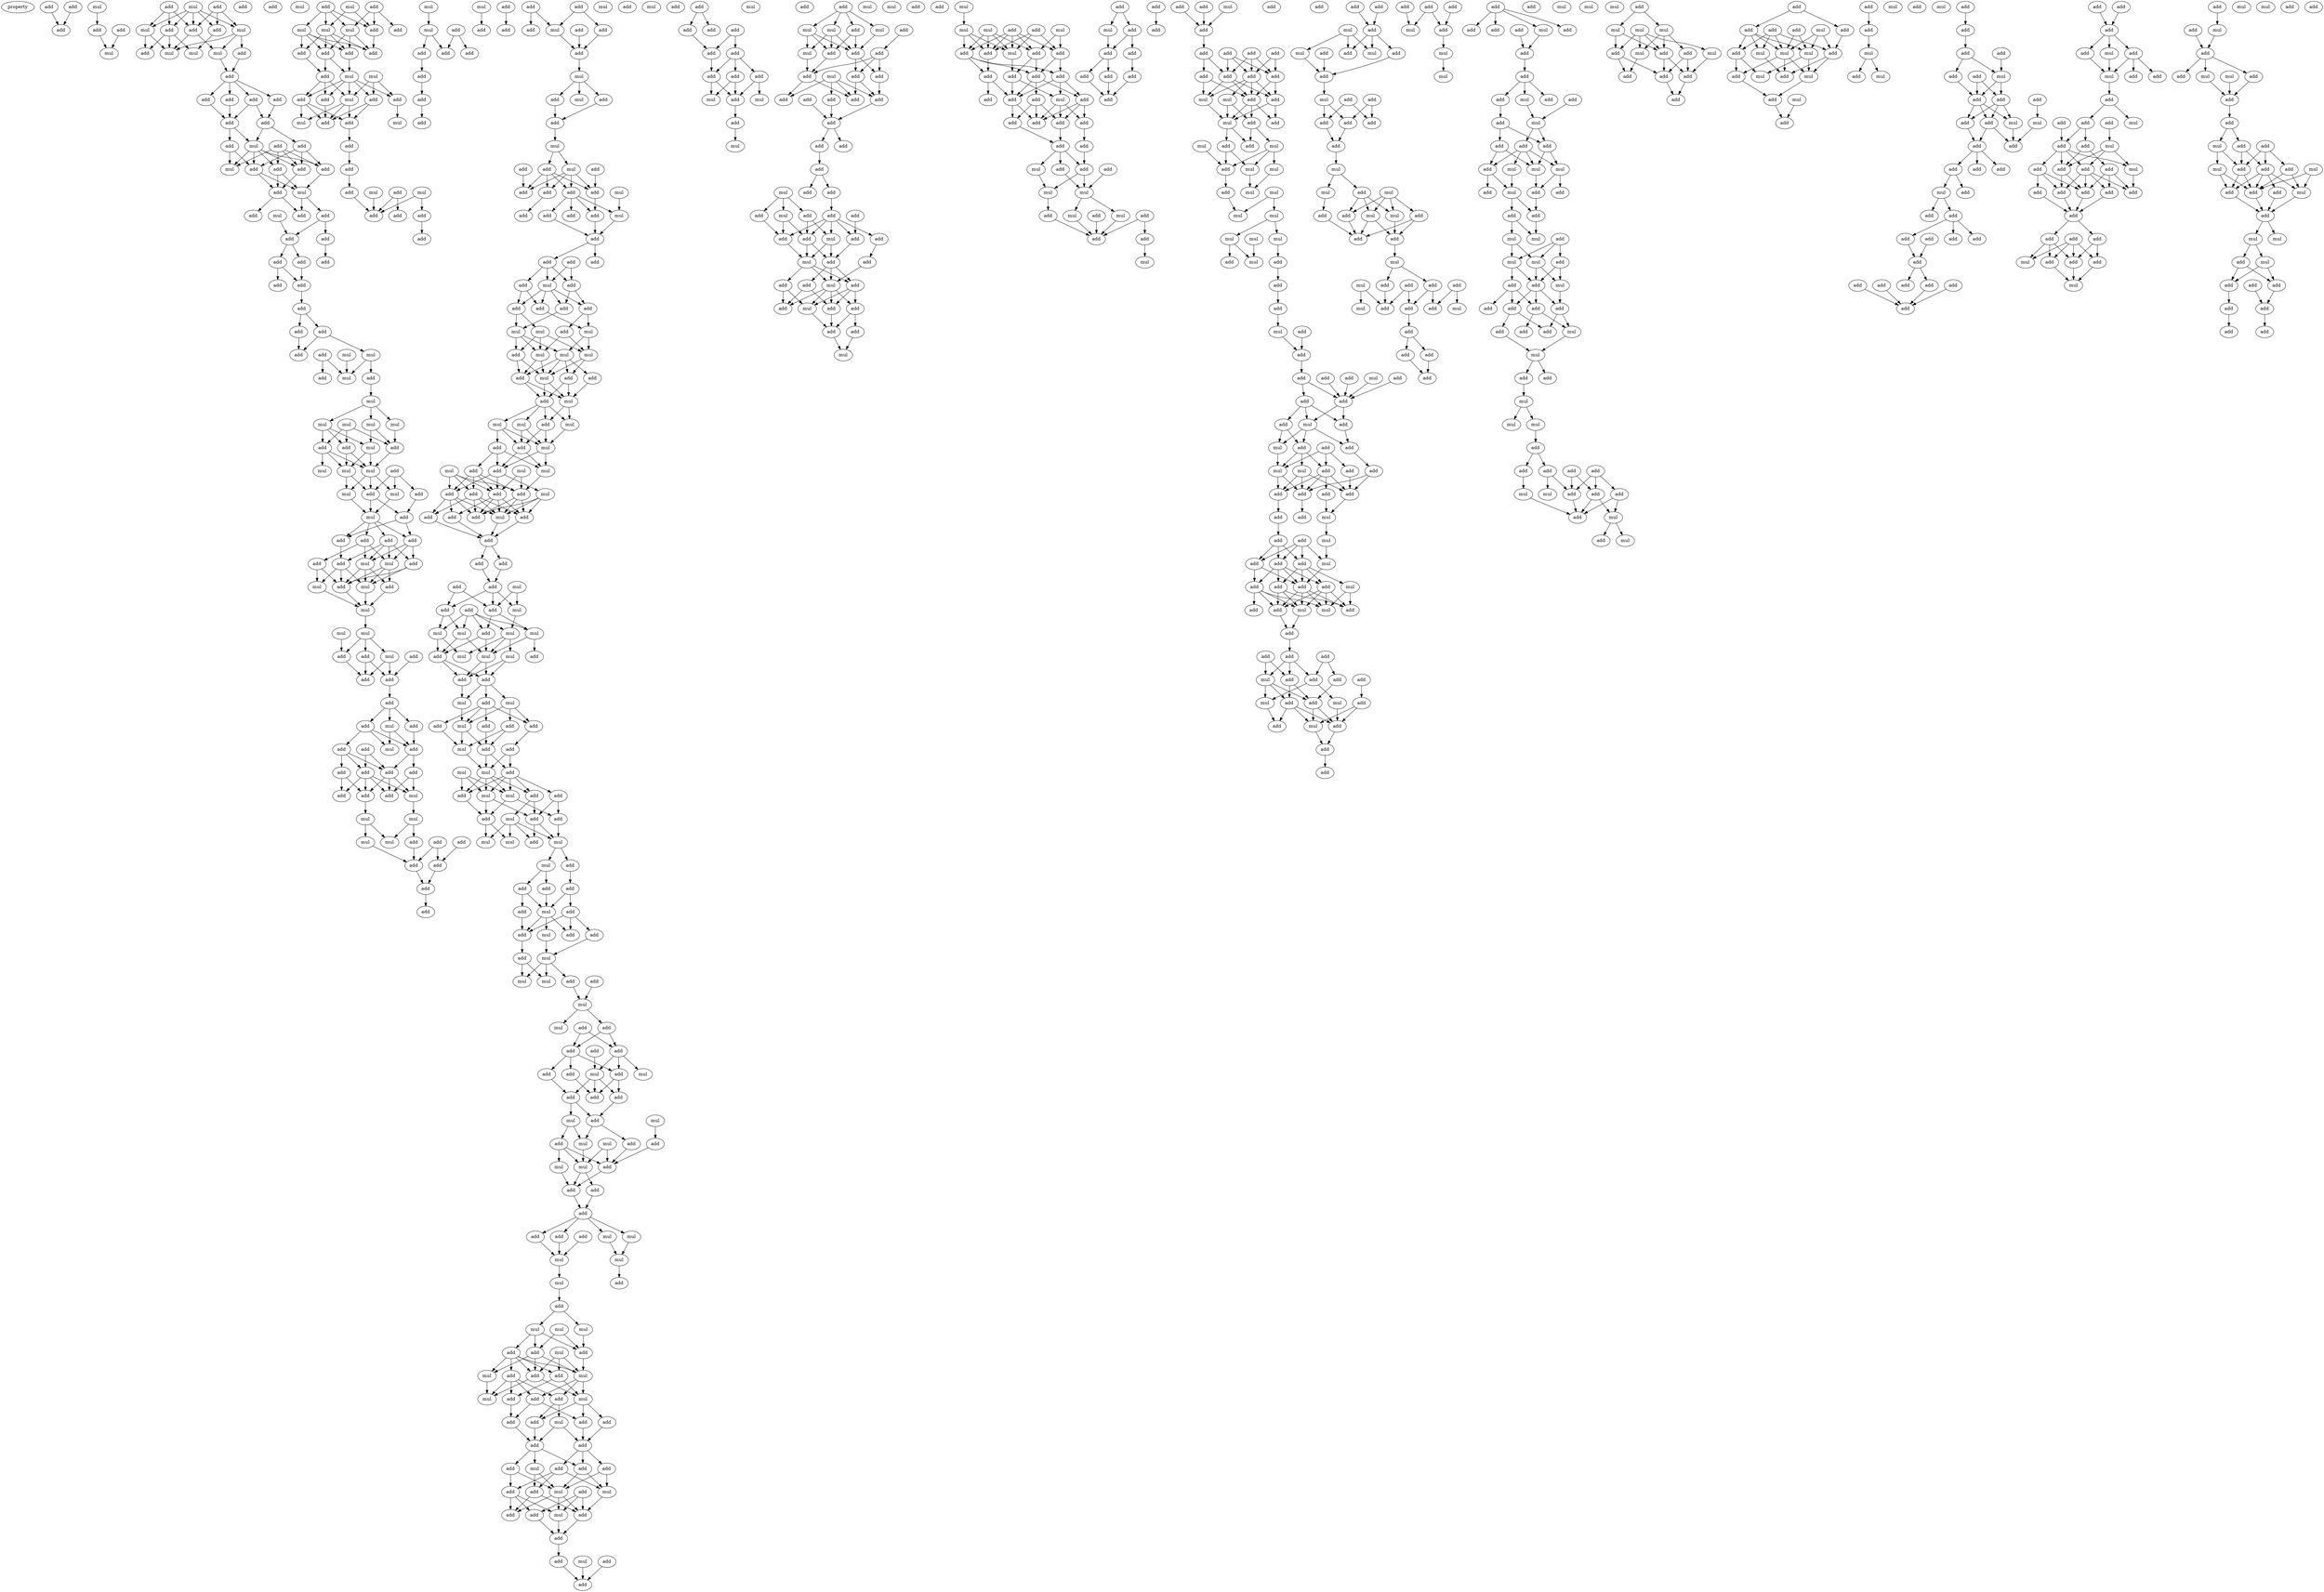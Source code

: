 digraph {
    node [fontcolor=black]
    property [mul=2,lf=1.7]
    0 [ label = add ];
    1 [ label = mul ];
    2 [ label = add ];
    3 [ label = add ];
    4 [ label = add ];
    5 [ label = add ];
    6 [ label = mul ];
    7 [ label = mul ];
    8 [ label = add ];
    9 [ label = add ];
    10 [ label = add ];
    11 [ label = add ];
    12 [ label = mul ];
    13 [ label = mul ];
    14 [ label = add ];
    15 [ label = add ];
    16 [ label = mul ];
    17 [ label = add ];
    18 [ label = mul ];
    19 [ label = mul ];
    20 [ label = add ];
    21 [ label = add ];
    22 [ label = add ];
    23 [ label = add ];
    24 [ label = add ];
    25 [ label = add ];
    26 [ label = add ];
    27 [ label = add ];
    28 [ label = add ];
    29 [ label = add ];
    30 [ label = add ];
    31 [ label = mul ];
    32 [ label = add ];
    33 [ label = add ];
    34 [ label = add ];
    35 [ label = mul ];
    36 [ label = add ];
    37 [ label = add ];
    38 [ label = mul ];
    39 [ label = mul ];
    40 [ label = add ];
    41 [ label = add ];
    42 [ label = add ];
    43 [ label = add ];
    44 [ label = add ];
    45 [ label = add ];
    46 [ label = add ];
    47 [ label = add ];
    48 [ label = add ];
    49 [ label = add ];
    50 [ label = add ];
    51 [ label = add ];
    52 [ label = add ];
    53 [ label = add ];
    54 [ label = mul ];
    55 [ label = add ];
    56 [ label = mul ];
    57 [ label = add ];
    58 [ label = mul ];
    59 [ label = add ];
    60 [ label = mul ];
    61 [ label = mul ];
    62 [ label = mul ];
    63 [ label = mul ];
    64 [ label = mul ];
    65 [ label = mul ];
    66 [ label = add ];
    67 [ label = add ];
    68 [ label = add ];
    69 [ label = mul ];
    70 [ label = add ];
    71 [ label = mul ];
    72 [ label = mul ];
    73 [ label = add ];
    74 [ label = mul ];
    75 [ label = mul ];
    76 [ label = add ];
    77 [ label = add ];
    78 [ label = mul ];
    79 [ label = add ];
    80 [ label = add ];
    81 [ label = add ];
    82 [ label = add ];
    83 [ label = mul ];
    84 [ label = add ];
    85 [ label = add ];
    86 [ label = add ];
    87 [ label = mul ];
    88 [ label = mul ];
    89 [ label = add ];
    90 [ label = mul ];
    91 [ label = add ];
    92 [ label = mul ];
    93 [ label = mul ];
    94 [ label = mul ];
    95 [ label = add ];
    96 [ label = add ];
    97 [ label = add ];
    98 [ label = mul ];
    99 [ label = add ];
    100 [ label = add ];
    101 [ label = add ];
    102 [ label = add ];
    103 [ label = add ];
    104 [ label = mul ];
    105 [ label = add ];
    106 [ label = mul ];
    107 [ label = add ];
    108 [ label = add ];
    109 [ label = add ];
    110 [ label = add ];
    111 [ label = add ];
    112 [ label = add ];
    113 [ label = add ];
    114 [ label = mul ];
    115 [ label = add ];
    116 [ label = add ];
    117 [ label = add ];
    118 [ label = mul ];
    119 [ label = mul ];
    120 [ label = mul ];
    121 [ label = add ];
    122 [ label = add ];
    123 [ label = add ];
    124 [ label = mul ];
    125 [ label = mul ];
    126 [ label = add ];
    127 [ label = add ];
    128 [ label = add ];
    129 [ label = add ];
    130 [ label = add ];
    131 [ label = add ];
    132 [ label = mul ];
    133 [ label = add ];
    134 [ label = mul ];
    135 [ label = mul ];
    136 [ label = add ];
    137 [ label = mul ];
    138 [ label = add ];
    139 [ label = add ];
    140 [ label = add ];
    141 [ label = add ];
    142 [ label = mul ];
    143 [ label = mul ];
    144 [ label = add ];
    145 [ label = add ];
    146 [ label = add ];
    147 [ label = add ];
    148 [ label = add ];
    149 [ label = mul ];
    150 [ label = mul ];
    151 [ label = add ];
    152 [ label = add ];
    153 [ label = mul ];
    154 [ label = add ];
    155 [ label = add ];
    156 [ label = add ];
    157 [ label = add ];
    158 [ label = mul ];
    159 [ label = mul ];
    160 [ label = add ];
    161 [ label = add ];
    162 [ label = add ];
    163 [ label = add ];
    164 [ label = mul ];
    165 [ label = mul ];
    166 [ label = add ];
    167 [ label = add ];
    168 [ label = add ];
    169 [ label = mul ];
    170 [ label = add ];
    171 [ label = add ];
    172 [ label = add ];
    173 [ label = add ];
    174 [ label = add ];
    175 [ label = add ];
    176 [ label = add ];
    177 [ label = add ];
    178 [ label = add ];
    179 [ label = mul ];
    180 [ label = mul ];
    181 [ label = add ];
    182 [ label = add ];
    183 [ label = add ];
    184 [ label = add ];
    185 [ label = mul ];
    186 [ label = add ];
    187 [ label = add ];
    188 [ label = mul ];
    189 [ label = add ];
    190 [ label = add ];
    191 [ label = mul ];
    192 [ label = add ];
    193 [ label = add ];
    194 [ label = mul ];
    195 [ label = add ];
    196 [ label = add ];
    197 [ label = add ];
    198 [ label = mul ];
    199 [ label = add ];
    200 [ label = add ];
    201 [ label = mul ];
    202 [ label = add ];
    203 [ label = add ];
    204 [ label = add ];
    205 [ label = add ];
    206 [ label = add ];
    207 [ label = add ];
    208 [ label = add ];
    209 [ label = add ];
    210 [ label = add ];
    211 [ label = add ];
    212 [ label = mul ];
    213 [ label = add ];
    214 [ label = add ];
    215 [ label = add ];
    216 [ label = add ];
    217 [ label = mul ];
    218 [ label = add ];
    219 [ label = mul ];
    220 [ label = mul ];
    221 [ label = mul ];
    222 [ label = mul ];
    223 [ label = mul ];
    224 [ label = add ];
    225 [ label = add ];
    226 [ label = mul ];
    227 [ label = add ];
    228 [ label = add ];
    229 [ label = add ];
    230 [ label = mul ];
    231 [ label = mul ];
    232 [ label = mul ];
    233 [ label = add ];
    234 [ label = mul ];
    235 [ label = add ];
    236 [ label = mul ];
    237 [ label = add ];
    238 [ label = mul ];
    239 [ label = mul ];
    240 [ label = add ];
    241 [ label = add ];
    242 [ label = mul ];
    243 [ label = add ];
    244 [ label = add ];
    245 [ label = add ];
    246 [ label = add ];
    247 [ label = mul ];
    248 [ label = mul ];
    249 [ label = add ];
    250 [ label = add ];
    251 [ label = add ];
    252 [ label = add ];
    253 [ label = add ];
    254 [ label = add ];
    255 [ label = add ];
    256 [ label = mul ];
    257 [ label = add ];
    258 [ label = add ];
    259 [ label = add ];
    260 [ label = mul ];
    261 [ label = add ];
    262 [ label = add ];
    263 [ label = add ];
    264 [ label = mul ];
    265 [ label = mul ];
    266 [ label = mul ];
    267 [ label = mul ];
    268 [ label = add ];
    269 [ label = mul ];
    270 [ label = add ];
    271 [ label = mul ];
    272 [ label = mul ];
    273 [ label = add ];
    274 [ label = add ];
    275 [ label = mul ];
    276 [ label = add ];
    277 [ label = mul ];
    278 [ label = add ];
    279 [ label = add ];
    280 [ label = add ];
    281 [ label = mul ];
    282 [ label = add ];
    283 [ label = add ];
    284 [ label = add ];
    285 [ label = mul ];
    286 [ label = mul ];
    287 [ label = add ];
    288 [ label = mul ];
    289 [ label = mul ];
    290 [ label = add ];
    291 [ label = add ];
    292 [ label = mul ];
    293 [ label = add ];
    294 [ label = add ];
    295 [ label = add ];
    296 [ label = add ];
    297 [ label = mul ];
    298 [ label = mul ];
    299 [ label = mul ];
    300 [ label = mul ];
    301 [ label = add ];
    302 [ label = mul ];
    303 [ label = add ];
    304 [ label = add ];
    305 [ label = add ];
    306 [ label = add ];
    307 [ label = add ];
    308 [ label = add ];
    309 [ label = mul ];
    310 [ label = add ];
    311 [ label = add ];
    312 [ label = mul ];
    313 [ label = add ];
    314 [ label = mul ];
    315 [ label = add ];
    316 [ label = mul ];
    317 [ label = add ];
    318 [ label = mul ];
    319 [ label = add ];
    320 [ label = mul ];
    321 [ label = mul ];
    322 [ label = add ];
    323 [ label = add ];
    324 [ label = add ];
    325 [ label = add ];
    326 [ label = add ];
    327 [ label = add ];
    328 [ label = add ];
    329 [ label = add ];
    330 [ label = mul ];
    331 [ label = mul ];
    332 [ label = add ];
    333 [ label = add ];
    334 [ label = add ];
    335 [ label = add ];
    336 [ label = mul ];
    337 [ label = mul ];
    338 [ label = add ];
    339 [ label = mul ];
    340 [ label = mul ];
    341 [ label = add ];
    342 [ label = add ];
    343 [ label = mul ];
    344 [ label = add ];
    345 [ label = mul ];
    346 [ label = add ];
    347 [ label = add ];
    348 [ label = add ];
    349 [ label = add ];
    350 [ label = mul ];
    351 [ label = mul ];
    352 [ label = add ];
    353 [ label = add ];
    354 [ label = mul ];
    355 [ label = mul ];
    356 [ label = add ];
    357 [ label = mul ];
    358 [ label = add ];
    359 [ label = mul ];
    360 [ label = mul ];
    361 [ label = mul ];
    362 [ label = add ];
    363 [ label = mul ];
    364 [ label = add ];
    365 [ label = add ];
    366 [ label = mul ];
    367 [ label = add ];
    368 [ label = add ];
    369 [ label = mul ];
    370 [ label = add ];
    371 [ label = add ];
    372 [ label = mul ];
    373 [ label = add ];
    374 [ label = add ];
    375 [ label = mul ];
    376 [ label = add ];
    377 [ label = add ];
    378 [ label = add ];
    379 [ label = add ];
    380 [ label = mul ];
    381 [ label = add ];
    382 [ label = add ];
    383 [ label = add ];
    384 [ label = mul ];
    385 [ label = add ];
    386 [ label = add ];
    387 [ label = add ];
    388 [ label = add ];
    389 [ label = add ];
    390 [ label = add ];
    391 [ label = mul ];
    392 [ label = mul ];
    393 [ label = add ];
    394 [ label = mul ];
    395 [ label = add ];
    396 [ label = add ];
    397 [ label = add ];
    398 [ label = add ];
    399 [ label = mul ];
    400 [ label = mul ];
    401 [ label = add ];
    402 [ label = add ];
    403 [ label = add ];
    404 [ label = add ];
    405 [ label = mul ];
    406 [ label = add ];
    407 [ label = add ];
    408 [ label = add ];
    409 [ label = add ];
    410 [ label = add ];
    411 [ label = add ];
    412 [ label = add ];
    413 [ label = add ];
    414 [ label = add ];
    415 [ label = mul ];
    416 [ label = mul ];
    417 [ label = add ];
    418 [ label = add ];
    419 [ label = mul ];
    420 [ label = add ];
    421 [ label = mul ];
    422 [ label = add ];
    423 [ label = add ];
    424 [ label = mul ];
    425 [ label = mul ];
    426 [ label = add ];
    427 [ label = add ];
    428 [ label = add ];
    429 [ label = mul ];
    430 [ label = add ];
    431 [ label = mul ];
    432 [ label = add ];
    433 [ label = add ];
    434 [ label = add ];
    435 [ label = add ];
    436 [ label = add ];
    437 [ label = add ];
    438 [ label = add ];
    439 [ label = add ];
    440 [ label = add ];
    441 [ label = mul ];
    442 [ label = add ];
    443 [ label = mul ];
    444 [ label = add ];
    445 [ label = add ];
    446 [ label = add ];
    447 [ label = mul ];
    448 [ label = add ];
    449 [ label = add ];
    450 [ label = add ];
    451 [ label = add ];
    452 [ label = mul ];
    453 [ label = add ];
    454 [ label = add ];
    455 [ label = add ];
    456 [ label = add ];
    457 [ label = add ];
    458 [ label = mul ];
    459 [ label = add ];
    460 [ label = mul ];
    461 [ label = add ];
    462 [ label = mul ];
    463 [ label = add ];
    464 [ label = add ];
    465 [ label = add ];
    466 [ label = add ];
    467 [ label = add ];
    468 [ label = mul ];
    469 [ label = add ];
    470 [ label = add ];
    471 [ label = add ];
    472 [ label = mul ];
    473 [ label = add ];
    474 [ label = mul ];
    475 [ label = add ];
    476 [ label = mul ];
    477 [ label = add ];
    478 [ label = mul ];
    479 [ label = mul ];
    480 [ label = mul ];
    481 [ label = add ];
    482 [ label = add ];
    483 [ label = add ];
    484 [ label = add ];
    485 [ label = add ];
    486 [ label = add ];
    487 [ label = add ];
    488 [ label = add ];
    489 [ label = add ];
    490 [ label = add ];
    491 [ label = mul ];
    492 [ label = add ];
    493 [ label = add ];
    494 [ label = add ];
    495 [ label = add ];
    496 [ label = add ];
    497 [ label = add ];
    498 [ label = add ];
    499 [ label = add ];
    500 [ label = add ];
    501 [ label = mul ];
    502 [ label = add ];
    503 [ label = add ];
    504 [ label = mul ];
    505 [ label = mul ];
    506 [ label = mul ];
    507 [ label = mul ];
    508 [ label = add ];
    509 [ label = add ];
    510 [ label = add ];
    511 [ label = add ];
    512 [ label = add ];
    513 [ label = add ];
    514 [ label = mul ];
    515 [ label = mul ];
    516 [ label = add ];
    517 [ label = add ];
    518 [ label = add ];
    519 [ label = add ];
    520 [ label = add ];
    521 [ label = add ];
    522 [ label = add ];
    523 [ label = add ];
    524 [ label = add ];
    525 [ label = add ];
    526 [ label = add ];
    527 [ label = mul ];
    528 [ label = add ];
    529 [ label = add ];
    530 [ label = add ];
    531 [ label = add ];
    532 [ label = add ];
    533 [ label = add ];
    534 [ label = add ];
    535 [ label = add ];
    536 [ label = add ];
    537 [ label = mul ];
    538 [ label = mul ];
    539 [ label = add ];
    540 [ label = add ];
    541 [ label = add ];
    542 [ label = mul ];
    543 [ label = add ];
    544 [ label = mul ];
    545 [ label = add ];
    546 [ label = add ];
    547 [ label = mul ];
    548 [ label = mul ];
    549 [ label = mul ];
    550 [ label = add ];
    551 [ label = add ];
    552 [ label = mul ];
    553 [ label = mul ];
    554 [ label = mul ];
    555 [ label = mul ];
    556 [ label = mul ];
    557 [ label = add ];
    558 [ label = mul ];
    559 [ label = mul ];
    560 [ label = add ];
    561 [ label = mul ];
    562 [ label = add ];
    563 [ label = add ];
    564 [ label = add ];
    565 [ label = mul ];
    566 [ label = add ];
    567 [ label = add ];
    568 [ label = add ];
    569 [ label = add ];
    570 [ label = mul ];
    571 [ label = add ];
    572 [ label = add ];
    573 [ label = add ];
    574 [ label = add ];
    575 [ label = add ];
    576 [ label = add ];
    577 [ label = mul ];
    578 [ label = add ];
    579 [ label = mul ];
    580 [ label = add ];
    581 [ label = add ];
    582 [ label = mul ];
    583 [ label = add ];
    584 [ label = add ];
    585 [ label = add ];
    586 [ label = mul ];
    587 [ label = add ];
    588 [ label = add ];
    589 [ label = add ];
    590 [ label = add ];
    591 [ label = add ];
    592 [ label = mul ];
    593 [ label = add ];
    594 [ label = add ];
    595 [ label = mul ];
    596 [ label = add ];
    597 [ label = add ];
    598 [ label = mul ];
    599 [ label = add ];
    600 [ label = add ];
    601 [ label = add ];
    602 [ label = add ];
    603 [ label = mul ];
    604 [ label = add ];
    605 [ label = add ];
    606 [ label = add ];
    607 [ label = add ];
    608 [ label = add ];
    609 [ label = mul ];
    610 [ label = mul ];
    611 [ label = add ];
    612 [ label = add ];
    613 [ label = add ];
    614 [ label = add ];
    615 [ label = add ];
    616 [ label = add ];
    617 [ label = add ];
    618 [ label = mul ];
    619 [ label = add ];
    620 [ label = mul ];
    621 [ label = add ];
    622 [ label = add ];
    623 [ label = add ];
    624 [ label = mul ];
    625 [ label = add ];
    626 [ label = add ];
    627 [ label = mul ];
    628 [ label = add ];
    629 [ label = add ];
    630 [ label = add ];
    631 [ label = add ];
    632 [ label = add ];
    633 [ label = mul ];
    634 [ label = add ];
    635 [ label = add ];
    636 [ label = mul ];
    637 [ label = add ];
    638 [ label = mul ];
    639 [ label = add ];
    640 [ label = add ];
    641 [ label = add ];
    642 [ label = mul ];
    643 [ label = add ];
    644 [ label = add ];
    645 [ label = add ];
    646 [ label = add ];
    647 [ label = add ];
    648 [ label = mul ];
    649 [ label = mul ];
    650 [ label = mul ];
    651 [ label = add ];
    652 [ label = mul ];
    653 [ label = add ];
    654 [ label = mul ];
    655 [ label = add ];
    656 [ label = add ];
    657 [ label = add ];
    658 [ label = add ];
    659 [ label = mul ];
    660 [ label = mul ];
    661 [ label = add ];
    662 [ label = add ];
    663 [ label = add ];
    664 [ label = add ];
    665 [ label = mul ];
    666 [ label = mul ];
    667 [ label = add ];
    668 [ label = add ];
    669 [ label = add ];
    670 [ label = add ];
    671 [ label = add ];
    672 [ label = add ];
    673 [ label = add ];
    674 [ label = add ];
    675 [ label = add ];
    676 [ label = add ];
    677 [ label = add ];
    678 [ label = mul ];
    679 [ label = mul ];
    680 [ label = mul ];
    681 [ label = add ];
    682 [ label = add ];
    683 [ label = add ];
    684 [ label = add ];
    685 [ label = mul ];
    686 [ label = add ];
    687 [ label = add ];
    688 [ label = add ];
    689 [ label = add ];
    690 [ label = add ];
    691 [ label = add ];
    692 [ label = mul ];
    693 [ label = add ];
    694 [ label = add ];
    695 [ label = mul ];
    696 [ label = add ];
    697 [ label = add ];
    698 [ label = add ];
    699 [ label = add ];
    700 [ label = mul ];
    701 [ label = mul ];
    702 [ label = mul ];
    703 [ label = add ];
    704 [ label = mul ];
    705 [ label = add ];
    706 [ label = add ];
    707 [ label = add ];
    708 [ label = add ];
    709 [ label = mul ];
    710 [ label = add ];
    711 [ label = mul ];
    712 [ label = mul ];
    713 [ label = mul ];
    714 [ label = add ];
    715 [ label = mul ];
    716 [ label = add ];
    717 [ label = add ];
    718 [ label = add ];
    719 [ label = add ];
    720 [ label = add ];
    721 [ label = add ];
    722 [ label = add ];
    723 [ label = mul ];
    724 [ label = add ];
    725 [ label = add ];
    726 [ label = mul ];
    727 [ label = add ];
    728 [ label = add ];
    729 [ label = mul ];
    730 [ label = mul ];
    731 [ label = mul ];
    732 [ label = mul ];
    733 [ label = mul ];
    734 [ label = mul ];
    735 [ label = add ];
    736 [ label = add ];
    737 [ label = add ];
    738 [ label = add ];
    739 [ label = add ];
    740 [ label = mul ];
    741 [ label = add ];
    742 [ label = mul ];
    743 [ label = add ];
    744 [ label = add ];
    745 [ label = add ];
    746 [ label = mul ];
    747 [ label = add ];
    748 [ label = mul ];
    749 [ label = add ];
    750 [ label = mul ];
    751 [ label = mul ];
    752 [ label = mul ];
    753 [ label = add ];
    754 [ label = add ];
    755 [ label = mul ];
    756 [ label = mul ];
    757 [ label = add ];
    758 [ label = add ];
    759 [ label = add ];
    760 [ label = add ];
    761 [ label = add ];
    762 [ label = add ];
    763 [ label = add ];
    764 [ label = add ];
    765 [ label = mul ];
    766 [ label = add ];
    767 [ label = add ];
    768 [ label = mul ];
    769 [ label = mul ];
    770 [ label = add ];
    771 [ label = mul ];
    772 [ label = add ];
    773 [ label = add ];
    774 [ label = add ];
    775 [ label = mul ];
    776 [ label = mul ];
    777 [ label = add ];
    778 [ label = mul ];
    779 [ label = add ];
    780 [ label = add ];
    781 [ label = mul ];
    782 [ label = add ];
    783 [ label = add ];
    784 [ label = mul ];
    785 [ label = add ];
    786 [ label = mul ];
    787 [ label = mul ];
    788 [ label = add ];
    789 [ label = add ];
    790 [ label = add ];
    791 [ label = add ];
    792 [ label = add ];
    793 [ label = mul ];
    794 [ label = add ];
    795 [ label = add ];
    796 [ label = add ];
    797 [ label = add ];
    798 [ label = mul ];
    799 [ label = add ];
    800 [ label = add ];
    801 [ label = mul ];
    802 [ label = add ];
    803 [ label = add ];
    804 [ label = add ];
    805 [ label = add ];
    806 [ label = add ];
    807 [ label = mul ];
    808 [ label = add ];
    809 [ label = add ];
    810 [ label = add ];
    811 [ label = add ];
    812 [ label = add ];
    813 [ label = add ];
    814 [ label = add ];
    815 [ label = add ];
    816 [ label = add ];
    817 [ label = add ];
    818 [ label = add ];
    819 [ label = add ];
    820 [ label = add ];
    821 [ label = add ];
    822 [ label = add ];
    823 [ label = add ];
    824 [ label = add ];
    825 [ label = add ];
    826 [ label = add ];
    827 [ label = mul ];
    828 [ label = add ];
    829 [ label = mul ];
    830 [ label = add ];
    831 [ label = add ];
    832 [ label = add ];
    833 [ label = add ];
    834 [ label = add ];
    835 [ label = mul ];
    836 [ label = add ];
    837 [ label = mul ];
    838 [ label = add ];
    839 [ label = add ];
    840 [ label = mul ];
    841 [ label = add ];
    842 [ label = add ];
    843 [ label = add ];
    844 [ label = add ];
    845 [ label = add ];
    846 [ label = add ];
    847 [ label = add ];
    848 [ label = add ];
    849 [ label = add ];
    850 [ label = add ];
    851 [ label = add ];
    852 [ label = add ];
    853 [ label = mul ];
    854 [ label = add ];
    855 [ label = add ];
    856 [ label = add ];
    857 [ label = mul ];
    858 [ label = add ];
    859 [ label = mul ];
    860 [ label = add ];
    861 [ label = mul ];
    862 [ label = add ];
    863 [ label = add ];
    864 [ label = mul ];
    865 [ label = mul ];
    866 [ label = add ];
    867 [ label = mul ];
    868 [ label = add ];
    869 [ label = add ];
    870 [ label = add ];
    871 [ label = add ];
    872 [ label = mul ];
    873 [ label = add ];
    874 [ label = mul ];
    875 [ label = mul ];
    876 [ label = add ];
    877 [ label = add ];
    878 [ label = add ];
    879 [ label = add ];
    880 [ label = add ];
    881 [ label = mul ];
    882 [ label = add ];
    883 [ label = add ];
    884 [ label = mul ];
    885 [ label = mul ];
    886 [ label = add ];
    887 [ label = mul ];
    888 [ label = add ];
    889 [ label = add ];
    890 [ label = add ];
    891 [ label = add ];
    892 [ label = add ];
    893 [ label = add ];
    894 [ label = add ];
    895 [ label = add ];
    0 -> 5 [ name = 0 ];
    1 -> 3 [ name = 1 ];
    2 -> 5 [ name = 2 ];
    3 -> 6 [ name = 3 ];
    4 -> 6 [ name = 4 ];
    7 -> 10 [ name = 5 ];
    7 -> 11 [ name = 6 ];
    7 -> 12 [ name = 7 ];
    7 -> 13 [ name = 8 ];
    7 -> 14 [ name = 9 ];
    8 -> 10 [ name = 10 ];
    8 -> 11 [ name = 11 ];
    8 -> 13 [ name = 12 ];
    9 -> 11 [ name = 13 ];
    9 -> 12 [ name = 14 ];
    9 -> 14 [ name = 15 ];
    10 -> 18 [ name = 16 ];
    11 -> 16 [ name = 17 ];
    11 -> 19 [ name = 18 ];
    12 -> 17 [ name = 19 ];
    12 -> 19 [ name = 20 ];
    13 -> 15 [ name = 21 ];
    13 -> 16 [ name = 22 ];
    13 -> 19 [ name = 23 ];
    14 -> 17 [ name = 24 ];
    14 -> 18 [ name = 25 ];
    14 -> 19 [ name = 26 ];
    15 -> 20 [ name = 27 ];
    16 -> 20 [ name = 28 ];
    20 -> 21 [ name = 29 ];
    20 -> 22 [ name = 30 ];
    20 -> 23 [ name = 31 ];
    20 -> 24 [ name = 32 ];
    21 -> 25 [ name = 33 ];
    21 -> 27 [ name = 34 ];
    22 -> 25 [ name = 35 ];
    23 -> 27 [ name = 36 ];
    24 -> 25 [ name = 37 ];
    25 -> 28 [ name = 38 ];
    25 -> 31 [ name = 39 ];
    27 -> 30 [ name = 40 ];
    27 -> 31 [ name = 41 ];
    28 -> 34 [ name = 42 ];
    28 -> 35 [ name = 43 ];
    29 -> 32 [ name = 44 ];
    29 -> 33 [ name = 45 ];
    29 -> 35 [ name = 46 ];
    29 -> 36 [ name = 47 ];
    30 -> 33 [ name = 48 ];
    30 -> 34 [ name = 49 ];
    30 -> 36 [ name = 50 ];
    31 -> 32 [ name = 51 ];
    31 -> 33 [ name = 52 ];
    31 -> 34 [ name = 53 ];
    31 -> 35 [ name = 54 ];
    31 -> 36 [ name = 55 ];
    32 -> 37 [ name = 56 ];
    32 -> 38 [ name = 57 ];
    33 -> 38 [ name = 58 ];
    34 -> 37 [ name = 59 ];
    34 -> 38 [ name = 60 ];
    36 -> 37 [ name = 61 ];
    37 -> 40 [ name = 62 ];
    37 -> 41 [ name = 63 ];
    38 -> 40 [ name = 64 ];
    38 -> 42 [ name = 65 ];
    39 -> 43 [ name = 66 ];
    42 -> 43 [ name = 67 ];
    42 -> 44 [ name = 68 ];
    43 -> 46 [ name = 69 ];
    43 -> 47 [ name = 70 ];
    44 -> 45 [ name = 71 ];
    46 -> 48 [ name = 72 ];
    46 -> 49 [ name = 73 ];
    47 -> 49 [ name = 74 ];
    49 -> 50 [ name = 75 ];
    50 -> 51 [ name = 76 ];
    50 -> 52 [ name = 77 ];
    51 -> 55 [ name = 78 ];
    52 -> 54 [ name = 79 ];
    52 -> 55 [ name = 80 ];
    53 -> 57 [ name = 81 ];
    53 -> 58 [ name = 82 ];
    54 -> 58 [ name = 83 ];
    54 -> 59 [ name = 84 ];
    56 -> 58 [ name = 85 ];
    59 -> 60 [ name = 86 ];
    60 -> 61 [ name = 87 ];
    60 -> 62 [ name = 88 ];
    60 -> 63 [ name = 89 ];
    61 -> 65 [ name = 90 ];
    61 -> 67 [ name = 91 ];
    61 -> 68 [ name = 92 ];
    62 -> 66 [ name = 93 ];
    63 -> 65 [ name = 94 ];
    63 -> 66 [ name = 95 ];
    64 -> 66 [ name = 96 ];
    64 -> 67 [ name = 97 ];
    64 -> 68 [ name = 98 ];
    65 -> 69 [ name = 99 ];
    65 -> 72 [ name = 100 ];
    66 -> 69 [ name = 101 ];
    67 -> 69 [ name = 102 ];
    67 -> 71 [ name = 103 ];
    67 -> 72 [ name = 104 ];
    68 -> 69 [ name = 105 ];
    68 -> 72 [ name = 106 ];
    69 -> 73 [ name = 107 ];
    69 -> 74 [ name = 108 ];
    69 -> 75 [ name = 109 ];
    70 -> 73 [ name = 110 ];
    70 -> 75 [ name = 111 ];
    70 -> 76 [ name = 112 ];
    72 -> 73 [ name = 113 ];
    72 -> 74 [ name = 114 ];
    73 -> 77 [ name = 115 ];
    73 -> 78 [ name = 116 ];
    74 -> 78 [ name = 117 ];
    75 -> 78 [ name = 118 ];
    76 -> 77 [ name = 119 ];
    77 -> 79 [ name = 120 ];
    77 -> 80 [ name = 121 ];
    78 -> 79 [ name = 122 ];
    78 -> 80 [ name = 123 ];
    78 -> 81 [ name = 124 ];
    78 -> 82 [ name = 125 ];
    79 -> 83 [ name = 126 ];
    79 -> 86 [ name = 127 ];
    79 -> 87 [ name = 128 ];
    80 -> 85 [ name = 129 ];
    81 -> 83 [ name = 130 ];
    81 -> 84 [ name = 131 ];
    81 -> 87 [ name = 132 ];
    82 -> 83 [ name = 133 ];
    82 -> 85 [ name = 134 ];
    82 -> 86 [ name = 135 ];
    82 -> 87 [ name = 136 ];
    83 -> 89 [ name = 137 ];
    83 -> 90 [ name = 138 ];
    83 -> 91 [ name = 139 ];
    84 -> 88 [ name = 140 ];
    84 -> 89 [ name = 141 ];
    85 -> 88 [ name = 142 ];
    85 -> 89 [ name = 143 ];
    85 -> 90 [ name = 144 ];
    86 -> 89 [ name = 145 ];
    86 -> 90 [ name = 146 ];
    87 -> 89 [ name = 147 ];
    87 -> 90 [ name = 148 ];
    87 -> 91 [ name = 149 ];
    88 -> 92 [ name = 150 ];
    89 -> 92 [ name = 151 ];
    90 -> 92 [ name = 152 ];
    91 -> 92 [ name = 153 ];
    92 -> 94 [ name = 154 ];
    93 -> 97 [ name = 155 ];
    94 -> 97 [ name = 156 ];
    94 -> 98 [ name = 157 ];
    94 -> 99 [ name = 158 ];
    95 -> 100 [ name = 159 ];
    97 -> 101 [ name = 160 ];
    98 -> 100 [ name = 161 ];
    98 -> 101 [ name = 162 ];
    99 -> 100 [ name = 163 ];
    99 -> 101 [ name = 164 ];
    100 -> 102 [ name = 165 ];
    102 -> 103 [ name = 166 ];
    102 -> 104 [ name = 167 ];
    102 -> 105 [ name = 168 ];
    103 -> 106 [ name = 169 ];
    103 -> 107 [ name = 170 ];
    103 -> 109 [ name = 171 ];
    104 -> 106 [ name = 172 ];
    104 -> 107 [ name = 173 ];
    105 -> 107 [ name = 174 ];
    107 -> 110 [ name = 175 ];
    107 -> 112 [ name = 176 ];
    108 -> 111 [ name = 177 ];
    108 -> 112 [ name = 178 ];
    109 -> 111 [ name = 179 ];
    109 -> 112 [ name = 180 ];
    109 -> 113 [ name = 181 ];
    110 -> 114 [ name = 182 ];
    110 -> 115 [ name = 183 ];
    111 -> 114 [ name = 184 ];
    111 -> 115 [ name = 185 ];
    111 -> 116 [ name = 186 ];
    111 -> 117 [ name = 187 ];
    112 -> 114 [ name = 188 ];
    112 -> 115 [ name = 189 ];
    112 -> 117 [ name = 190 ];
    113 -> 116 [ name = 191 ];
    113 -> 117 [ name = 192 ];
    114 -> 119 [ name = 193 ];
    117 -> 118 [ name = 194 ];
    118 -> 120 [ name = 195 ];
    118 -> 124 [ name = 196 ];
    119 -> 123 [ name = 197 ];
    119 -> 124 [ name = 198 ];
    120 -> 126 [ name = 199 ];
    121 -> 126 [ name = 200 ];
    121 -> 127 [ name = 201 ];
    122 -> 127 [ name = 202 ];
    123 -> 126 [ name = 203 ];
    126 -> 128 [ name = 204 ];
    127 -> 128 [ name = 205 ];
    128 -> 129 [ name = 206 ];
    130 -> 133 [ name = 207 ];
    130 -> 134 [ name = 208 ];
    130 -> 136 [ name = 209 ];
    131 -> 134 [ name = 210 ];
    131 -> 135 [ name = 211 ];
    131 -> 136 [ name = 212 ];
    131 -> 137 [ name = 213 ];
    132 -> 135 [ name = 214 ];
    132 -> 136 [ name = 215 ];
    134 -> 138 [ name = 216 ];
    134 -> 139 [ name = 217 ];
    134 -> 141 [ name = 218 ];
    135 -> 138 [ name = 219 ];
    135 -> 139 [ name = 220 ];
    135 -> 140 [ name = 221 ];
    135 -> 141 [ name = 222 ];
    136 -> 139 [ name = 223 ];
    137 -> 138 [ name = 224 ];
    137 -> 139 [ name = 225 ];
    137 -> 140 [ name = 226 ];
    137 -> 141 [ name = 227 ];
    138 -> 143 [ name = 228 ];
    140 -> 144 [ name = 229 ];
    141 -> 143 [ name = 230 ];
    141 -> 144 [ name = 231 ];
    142 -> 147 [ name = 232 ];
    142 -> 148 [ name = 233 ];
    142 -> 149 [ name = 234 ];
    143 -> 145 [ name = 235 ];
    143 -> 146 [ name = 236 ];
    143 -> 147 [ name = 237 ];
    143 -> 148 [ name = 238 ];
    143 -> 149 [ name = 239 ];
    144 -> 145 [ name = 240 ];
    144 -> 146 [ name = 241 ];
    144 -> 149 [ name = 242 ];
    145 -> 150 [ name = 243 ];
    145 -> 151 [ name = 244 ];
    145 -> 152 [ name = 245 ];
    146 -> 151 [ name = 246 ];
    147 -> 151 [ name = 247 ];
    147 -> 152 [ name = 248 ];
    148 -> 153 [ name = 249 ];
    149 -> 150 [ name = 250 ];
    149 -> 151 [ name = 251 ];
    149 -> 152 [ name = 252 ];
    152 -> 154 [ name = 253 ];
    154 -> 155 [ name = 254 ];
    155 -> 157 [ name = 255 ];
    156 -> 160 [ name = 256 ];
    156 -> 162 [ name = 257 ];
    157 -> 160 [ name = 258 ];
    158 -> 160 [ name = 259 ];
    159 -> 160 [ name = 260 ];
    159 -> 161 [ name = 261 ];
    161 -> 163 [ name = 262 ];
    164 -> 165 [ name = 263 ];
    165 -> 168 [ name = 264 ];
    165 -> 170 [ name = 265 ];
    166 -> 167 [ name = 266 ];
    166 -> 170 [ name = 267 ];
    168 -> 171 [ name = 268 ];
    169 -> 173 [ name = 269 ];
    171 -> 175 [ name = 270 ];
    172 -> 174 [ name = 271 ];
    175 -> 176 [ name = 272 ];
    177 -> 180 [ name = 273 ];
    177 -> 181 [ name = 274 ];
    178 -> 180 [ name = 275 ];
    178 -> 183 [ name = 276 ];
    180 -> 184 [ name = 277 ];
    182 -> 184 [ name = 278 ];
    183 -> 184 [ name = 279 ];
    184 -> 185 [ name = 280 ];
    185 -> 186 [ name = 281 ];
    185 -> 188 [ name = 282 ];
    185 -> 189 [ name = 283 ];
    186 -> 190 [ name = 284 ];
    189 -> 190 [ name = 285 ];
    190 -> 191 [ name = 286 ];
    191 -> 194 [ name = 287 ];
    191 -> 195 [ name = 288 ];
    192 -> 199 [ name = 289 ];
    193 -> 197 [ name = 290 ];
    194 -> 196 [ name = 291 ];
    194 -> 197 [ name = 292 ];
    194 -> 199 [ name = 293 ];
    194 -> 200 [ name = 294 ];
    195 -> 196 [ name = 295 ];
    195 -> 197 [ name = 296 ];
    195 -> 199 [ name = 297 ];
    195 -> 200 [ name = 298 ];
    196 -> 201 [ name = 299 ];
    196 -> 202 [ name = 300 ];
    196 -> 203 [ name = 301 ];
    196 -> 205 [ name = 302 ];
    198 -> 201 [ name = 303 ];
    199 -> 202 [ name = 304 ];
    200 -> 204 [ name = 305 ];
    201 -> 206 [ name = 306 ];
    202 -> 206 [ name = 307 ];
    205 -> 206 [ name = 308 ];
    206 -> 207 [ name = 309 ];
    206 -> 209 [ name = 310 ];
    208 -> 211 [ name = 311 ];
    208 -> 212 [ name = 312 ];
    209 -> 210 [ name = 313 ];
    209 -> 211 [ name = 314 ];
    209 -> 212 [ name = 315 ];
    210 -> 214 [ name = 316 ];
    210 -> 215 [ name = 317 ];
    211 -> 213 [ name = 318 ];
    211 -> 216 [ name = 319 ];
    212 -> 213 [ name = 320 ];
    212 -> 214 [ name = 321 ];
    212 -> 215 [ name = 322 ];
    212 -> 216 [ name = 323 ];
    213 -> 218 [ name = 324 ];
    213 -> 219 [ name = 325 ];
    214 -> 217 [ name = 326 ];
    214 -> 220 [ name = 327 ];
    215 -> 219 [ name = 328 ];
    216 -> 220 [ name = 329 ];
    217 -> 221 [ name = 330 ];
    217 -> 223 [ name = 331 ];
    217 -> 224 [ name = 332 ];
    218 -> 221 [ name = 333 ];
    218 -> 223 [ name = 334 ];
    219 -> 222 [ name = 335 ];
    219 -> 223 [ name = 336 ];
    220 -> 221 [ name = 337 ];
    220 -> 222 [ name = 338 ];
    220 -> 224 [ name = 339 ];
    221 -> 226 [ name = 340 ];
    221 -> 228 [ name = 341 ];
    222 -> 225 [ name = 342 ];
    222 -> 226 [ name = 343 ];
    222 -> 227 [ name = 344 ];
    222 -> 228 [ name = 345 ];
    223 -> 225 [ name = 346 ];
    223 -> 226 [ name = 347 ];
    224 -> 226 [ name = 348 ];
    224 -> 228 [ name = 349 ];
    225 -> 229 [ name = 350 ];
    225 -> 230 [ name = 351 ];
    226 -> 229 [ name = 352 ];
    226 -> 230 [ name = 353 ];
    227 -> 230 [ name = 354 ];
    228 -> 229 [ name = 355 ];
    228 -> 230 [ name = 356 ];
    229 -> 231 [ name = 357 ];
    229 -> 232 [ name = 358 ];
    229 -> 233 [ name = 359 ];
    229 -> 234 [ name = 360 ];
    230 -> 233 [ name = 361 ];
    230 -> 234 [ name = 362 ];
    231 -> 235 [ name = 363 ];
    231 -> 236 [ name = 364 ];
    231 -> 237 [ name = 365 ];
    232 -> 235 [ name = 366 ];
    232 -> 236 [ name = 367 ];
    233 -> 235 [ name = 368 ];
    233 -> 236 [ name = 369 ];
    234 -> 236 [ name = 370 ];
    235 -> 239 [ name = 371 ];
    235 -> 240 [ name = 372 ];
    236 -> 239 [ name = 373 ];
    236 -> 240 [ name = 374 ];
    237 -> 239 [ name = 375 ];
    237 -> 240 [ name = 376 ];
    237 -> 241 [ name = 377 ];
    238 -> 243 [ name = 378 ];
    238 -> 244 [ name = 379 ];
    238 -> 245 [ name = 380 ];
    238 -> 246 [ name = 381 ];
    239 -> 246 [ name = 382 ];
    240 -> 243 [ name = 383 ];
    240 -> 244 [ name = 384 ];
    240 -> 247 [ name = 385 ];
    241 -> 243 [ name = 386 ];
    241 -> 244 [ name = 387 ];
    241 -> 245 [ name = 388 ];
    241 -> 246 [ name = 389 ];
    242 -> 244 [ name = 390 ];
    242 -> 246 [ name = 391 ];
    243 -> 248 [ name = 392 ];
    243 -> 249 [ name = 393 ];
    243 -> 250 [ name = 394 ];
    243 -> 252 [ name = 395 ];
    244 -> 248 [ name = 396 ];
    244 -> 250 [ name = 397 ];
    244 -> 251 [ name = 398 ];
    244 -> 252 [ name = 399 ];
    245 -> 248 [ name = 400 ];
    245 -> 249 [ name = 401 ];
    245 -> 251 [ name = 402 ];
    245 -> 252 [ name = 403 ];
    246 -> 248 [ name = 404 ];
    246 -> 251 [ name = 405 ];
    246 -> 252 [ name = 406 ];
    247 -> 248 [ name = 407 ];
    247 -> 251 [ name = 408 ];
    247 -> 252 [ name = 409 ];
    248 -> 253 [ name = 410 ];
    249 -> 253 [ name = 411 ];
    250 -> 253 [ name = 412 ];
    251 -> 253 [ name = 413 ];
    253 -> 254 [ name = 414 ];
    253 -> 255 [ name = 415 ];
    254 -> 257 [ name = 416 ];
    255 -> 257 [ name = 417 ];
    256 -> 260 [ name = 418 ];
    256 -> 261 [ name = 419 ];
    257 -> 260 [ name = 420 ];
    257 -> 261 [ name = 421 ];
    257 -> 262 [ name = 422 ];
    258 -> 261 [ name = 423 ];
    258 -> 262 [ name = 424 ];
    259 -> 263 [ name = 425 ];
    259 -> 264 [ name = 426 ];
    259 -> 265 [ name = 427 ];
    259 -> 266 [ name = 428 ];
    259 -> 267 [ name = 429 ];
    260 -> 267 [ name = 430 ];
    261 -> 263 [ name = 431 ];
    261 -> 264 [ name = 432 ];
    262 -> 265 [ name = 433 ];
    262 -> 266 [ name = 434 ];
    263 -> 268 [ name = 435 ];
    263 -> 269 [ name = 436 ];
    264 -> 269 [ name = 437 ];
    264 -> 270 [ name = 438 ];
    265 -> 268 [ name = 439 ];
    265 -> 271 [ name = 440 ];
    266 -> 268 [ name = 441 ];
    266 -> 269 [ name = 442 ];
    267 -> 269 [ name = 443 ];
    267 -> 271 [ name = 444 ];
    267 -> 272 [ name = 445 ];
    268 -> 273 [ name = 446 ];
    268 -> 274 [ name = 447 ];
    269 -> 273 [ name = 448 ];
    269 -> 274 [ name = 449 ];
    272 -> 273 [ name = 450 ];
    272 -> 274 [ name = 451 ];
    273 -> 275 [ name = 452 ];
    273 -> 276 [ name = 453 ];
    273 -> 277 [ name = 454 ];
    274 -> 277 [ name = 455 ];
    275 -> 279 [ name = 456 ];
    275 -> 281 [ name = 457 ];
    275 -> 282 [ name = 458 ];
    276 -> 278 [ name = 459 ];
    276 -> 279 [ name = 460 ];
    276 -> 280 [ name = 461 ];
    276 -> 281 [ name = 462 ];
    277 -> 281 [ name = 463 ];
    278 -> 283 [ name = 464 ];
    279 -> 284 [ name = 465 ];
    280 -> 285 [ name = 466 ];
    281 -> 283 [ name = 467 ];
    281 -> 285 [ name = 468 ];
    282 -> 283 [ name = 469 ];
    282 -> 285 [ name = 470 ];
    283 -> 286 [ name = 471 ];
    283 -> 287 [ name = 472 ];
    284 -> 286 [ name = 473 ];
    284 -> 287 [ name = 474 ];
    285 -> 286 [ name = 475 ];
    286 -> 289 [ name = 476 ];
    286 -> 290 [ name = 477 ];
    286 -> 292 [ name = 478 ];
    286 -> 293 [ name = 479 ];
    287 -> 289 [ name = 480 ];
    287 -> 290 [ name = 481 ];
    287 -> 291 [ name = 482 ];
    287 -> 292 [ name = 483 ];
    287 -> 293 [ name = 484 ];
    288 -> 289 [ name = 485 ];
    288 -> 290 [ name = 486 ];
    288 -> 292 [ name = 487 ];
    289 -> 295 [ name = 488 ];
    289 -> 296 [ name = 489 ];
    290 -> 295 [ name = 490 ];
    291 -> 294 [ name = 491 ];
    291 -> 296 [ name = 492 ];
    292 -> 294 [ name = 493 ];
    292 -> 295 [ name = 494 ];
    293 -> 294 [ name = 495 ];
    293 -> 297 [ name = 496 ];
    294 -> 300 [ name = 497 ];
    294 -> 301 [ name = 498 ];
    295 -> 298 [ name = 499 ];
    295 -> 299 [ name = 500 ];
    296 -> 300 [ name = 501 ];
    297 -> 298 [ name = 502 ];
    297 -> 299 [ name = 503 ];
    297 -> 300 [ name = 504 ];
    297 -> 301 [ name = 505 ];
    300 -> 302 [ name = 506 ];
    300 -> 303 [ name = 507 ];
    302 -> 304 [ name = 508 ];
    302 -> 306 [ name = 509 ];
    303 -> 305 [ name = 510 ];
    304 -> 309 [ name = 511 ];
    305 -> 308 [ name = 512 ];
    305 -> 309 [ name = 513 ];
    306 -> 307 [ name = 514 ];
    306 -> 309 [ name = 515 ];
    307 -> 313 [ name = 516 ];
    308 -> 310 [ name = 517 ];
    308 -> 311 [ name = 518 ];
    308 -> 313 [ name = 519 ];
    309 -> 310 [ name = 520 ];
    309 -> 312 [ name = 521 ];
    309 -> 313 [ name = 522 ];
    311 -> 314 [ name = 523 ];
    312 -> 314 [ name = 524 ];
    313 -> 315 [ name = 525 ];
    314 -> 316 [ name = 526 ];
    314 -> 317 [ name = 527 ];
    314 -> 318 [ name = 528 ];
    315 -> 316 [ name = 529 ];
    315 -> 318 [ name = 530 ];
    317 -> 320 [ name = 531 ];
    319 -> 320 [ name = 532 ];
    320 -> 321 [ name = 533 ];
    320 -> 322 [ name = 534 ];
    322 -> 324 [ name = 535 ];
    322 -> 325 [ name = 536 ];
    323 -> 324 [ name = 537 ];
    323 -> 325 [ name = 538 ];
    324 -> 327 [ name = 539 ];
    324 -> 330 [ name = 540 ];
    324 -> 331 [ name = 541 ];
    325 -> 327 [ name = 542 ];
    325 -> 328 [ name = 543 ];
    325 -> 329 [ name = 544 ];
    326 -> 330 [ name = 545 ];
    327 -> 332 [ name = 546 ];
    327 -> 333 [ name = 547 ];
    328 -> 334 [ name = 548 ];
    329 -> 333 [ name = 549 ];
    330 -> 332 [ name = 550 ];
    330 -> 333 [ name = 551 ];
    330 -> 334 [ name = 552 ];
    332 -> 335 [ name = 553 ];
    334 -> 335 [ name = 554 ];
    334 -> 337 [ name = 555 ];
    335 -> 339 [ name = 556 ];
    335 -> 342 [ name = 557 ];
    336 -> 341 [ name = 558 ];
    337 -> 338 [ name = 559 ];
    337 -> 339 [ name = 560 ];
    338 -> 343 [ name = 561 ];
    338 -> 344 [ name = 562 ];
    338 -> 345 [ name = 563 ];
    339 -> 343 [ name = 564 ];
    340 -> 343 [ name = 565 ];
    340 -> 344 [ name = 566 ];
    341 -> 344 [ name = 567 ];
    342 -> 344 [ name = 568 ];
    343 -> 346 [ name = 569 ];
    343 -> 347 [ name = 570 ];
    344 -> 346 [ name = 571 ];
    345 -> 346 [ name = 572 ];
    346 -> 348 [ name = 573 ];
    347 -> 348 [ name = 574 ];
    348 -> 349 [ name = 575 ];
    348 -> 350 [ name = 576 ];
    348 -> 351 [ name = 577 ];
    348 -> 352 [ name = 578 ];
    349 -> 354 [ name = 579 ];
    350 -> 355 [ name = 580 ];
    351 -> 355 [ name = 581 ];
    352 -> 354 [ name = 582 ];
    353 -> 354 [ name = 583 ];
    354 -> 357 [ name = 584 ];
    355 -> 356 [ name = 585 ];
    357 -> 358 [ name = 586 ];
    358 -> 359 [ name = 587 ];
    358 -> 360 [ name = 588 ];
    359 -> 362 [ name = 589 ];
    359 -> 364 [ name = 590 ];
    359 -> 365 [ name = 591 ];
    360 -> 364 [ name = 592 ];
    361 -> 362 [ name = 593 ];
    361 -> 364 [ name = 594 ];
    362 -> 366 [ name = 595 ];
    362 -> 369 [ name = 596 ];
    362 -> 370 [ name = 597 ];
    363 -> 368 [ name = 598 ];
    363 -> 369 [ name = 599 ];
    363 -> 370 [ name = 600 ];
    364 -> 369 [ name = 601 ];
    365 -> 366 [ name = 602 ];
    365 -> 367 [ name = 603 ];
    365 -> 368 [ name = 604 ];
    365 -> 369 [ name = 605 ];
    365 -> 370 [ name = 606 ];
    366 -> 375 [ name = 607 ];
    367 -> 371 [ name = 608 ];
    367 -> 373 [ name = 609 ];
    367 -> 374 [ name = 610 ];
    367 -> 375 [ name = 611 ];
    368 -> 372 [ name = 612 ];
    368 -> 373 [ name = 613 ];
    369 -> 371 [ name = 614 ];
    369 -> 372 [ name = 615 ];
    369 -> 374 [ name = 616 ];
    370 -> 372 [ name = 617 ];
    370 -> 375 [ name = 618 ];
    371 -> 379 [ name = 619 ];
    371 -> 380 [ name = 620 ];
    372 -> 376 [ name = 621 ];
    372 -> 378 [ name = 622 ];
    372 -> 379 [ name = 623 ];
    373 -> 377 [ name = 624 ];
    374 -> 376 [ name = 625 ];
    374 -> 377 [ name = 626 ];
    376 -> 381 [ name = 627 ];
    377 -> 382 [ name = 628 ];
    378 -> 381 [ name = 629 ];
    379 -> 382 [ name = 630 ];
    380 -> 381 [ name = 631 ];
    380 -> 382 [ name = 632 ];
    381 -> 383 [ name = 633 ];
    381 -> 386 [ name = 634 ];
    381 -> 387 [ name = 635 ];
    382 -> 383 [ name = 636 ];
    382 -> 384 [ name = 637 ];
    382 -> 385 [ name = 638 ];
    383 -> 391 [ name = 639 ];
    383 -> 392 [ name = 640 ];
    384 -> 389 [ name = 641 ];
    384 -> 392 [ name = 642 ];
    385 -> 388 [ name = 643 ];
    385 -> 392 [ name = 644 ];
    386 -> 388 [ name = 645 ];
    386 -> 389 [ name = 646 ];
    386 -> 391 [ name = 647 ];
    387 -> 391 [ name = 648 ];
    387 -> 392 [ name = 649 ];
    388 -> 393 [ name = 650 ];
    388 -> 394 [ name = 651 ];
    388 -> 395 [ name = 652 ];
    389 -> 393 [ name = 653 ];
    389 -> 396 [ name = 654 ];
    390 -> 394 [ name = 655 ];
    390 -> 395 [ name = 656 ];
    390 -> 396 [ name = 657 ];
    391 -> 396 [ name = 658 ];
    392 -> 393 [ name = 659 ];
    392 -> 394 [ name = 660 ];
    392 -> 396 [ name = 661 ];
    394 -> 397 [ name = 662 ];
    395 -> 397 [ name = 663 ];
    396 -> 397 [ name = 664 ];
    397 -> 398 [ name = 665 ];
    398 -> 402 [ name = 666 ];
    400 -> 402 [ name = 667 ];
    401 -> 402 [ name = 668 ];
    404 -> 407 [ name = 669 ];
    404 -> 409 [ name = 670 ];
    407 -> 410 [ name = 671 ];
    408 -> 410 [ name = 672 ];
    408 -> 411 [ name = 673 ];
    410 -> 414 [ name = 674 ];
    411 -> 412 [ name = 675 ];
    411 -> 413 [ name = 676 ];
    411 -> 414 [ name = 677 ];
    412 -> 416 [ name = 678 ];
    412 -> 417 [ name = 679 ];
    413 -> 415 [ name = 680 ];
    413 -> 417 [ name = 681 ];
    414 -> 416 [ name = 682 ];
    414 -> 417 [ name = 683 ];
    417 -> 418 [ name = 684 ];
    418 -> 419 [ name = 685 ];
    420 -> 421 [ name = 686 ];
    420 -> 422 [ name = 687 ];
    420 -> 424 [ name = 688 ];
    420 -> 425 [ name = 689 ];
    421 -> 426 [ name = 690 ];
    422 -> 426 [ name = 691 ];
    422 -> 427 [ name = 692 ];
    423 -> 428 [ name = 693 ];
    424 -> 426 [ name = 694 ];
    424 -> 427 [ name = 695 ];
    424 -> 429 [ name = 696 ];
    425 -> 426 [ name = 697 ];
    425 -> 427 [ name = 698 ];
    425 -> 429 [ name = 699 ];
    426 -> 430 [ name = 700 ];
    426 -> 433 [ name = 701 ];
    427 -> 432 [ name = 702 ];
    428 -> 430 [ name = 703 ];
    428 -> 432 [ name = 704 ];
    428 -> 433 [ name = 705 ];
    429 -> 432 [ name = 706 ];
    430 -> 434 [ name = 707 ];
    431 -> 434 [ name = 708 ];
    431 -> 435 [ name = 709 ];
    431 -> 436 [ name = 710 ];
    431 -> 438 [ name = 711 ];
    432 -> 435 [ name = 712 ];
    432 -> 436 [ name = 713 ];
    433 -> 434 [ name = 714 ];
    433 -> 435 [ name = 715 ];
    434 -> 439 [ name = 716 ];
    437 -> 439 [ name = 717 ];
    438 -> 439 [ name = 718 ];
    439 -> 440 [ name = 719 ];
    439 -> 442 [ name = 720 ];
    440 -> 445 [ name = 721 ];
    445 -> 446 [ name = 722 ];
    445 -> 448 [ name = 723 ];
    447 -> 450 [ name = 724 ];
    447 -> 452 [ name = 725 ];
    447 -> 453 [ name = 726 ];
    448 -> 451 [ name = 727 ];
    449 -> 457 [ name = 728 ];
    450 -> 456 [ name = 729 ];
    451 -> 454 [ name = 730 ];
    451 -> 455 [ name = 731 ];
    451 -> 456 [ name = 732 ];
    451 -> 457 [ name = 733 ];
    451 -> 458 [ name = 734 ];
    452 -> 454 [ name = 735 ];
    452 -> 456 [ name = 736 ];
    453 -> 454 [ name = 737 ];
    453 -> 458 [ name = 738 ];
    454 -> 460 [ name = 739 ];
    454 -> 461 [ name = 740 ];
    455 -> 459 [ name = 741 ];
    456 -> 460 [ name = 742 ];
    457 -> 461 [ name = 743 ];
    458 -> 460 [ name = 744 ];
    458 -> 461 [ name = 745 ];
    459 -> 462 [ name = 746 ];
    460 -> 462 [ name = 747 ];
    460 -> 463 [ name = 748 ];
    460 -> 465 [ name = 749 ];
    461 -> 462 [ name = 750 ];
    461 -> 463 [ name = 751 ];
    461 -> 464 [ name = 752 ];
    462 -> 466 [ name = 753 ];
    462 -> 467 [ name = 754 ];
    462 -> 468 [ name = 755 ];
    462 -> 469 [ name = 756 ];
    463 -> 467 [ name = 757 ];
    463 -> 468 [ name = 758 ];
    463 -> 469 [ name = 759 ];
    464 -> 466 [ name = 760 ];
    464 -> 467 [ name = 761 ];
    465 -> 466 [ name = 762 ];
    465 -> 468 [ name = 763 ];
    467 -> 470 [ name = 764 ];
    468 -> 470 [ name = 765 ];
    469 -> 470 [ name = 766 ];
    469 -> 471 [ name = 767 ];
    470 -> 472 [ name = 768 ];
    471 -> 472 [ name = 769 ];
    474 -> 478 [ name = 770 ];
    475 -> 480 [ name = 771 ];
    475 -> 481 [ name = 772 ];
    475 -> 482 [ name = 773 ];
    475 -> 483 [ name = 774 ];
    475 -> 484 [ name = 775 ];
    476 -> 480 [ name = 776 ];
    476 -> 481 [ name = 777 ];
    476 -> 482 [ name = 778 ];
    476 -> 484 [ name = 779 ];
    477 -> 480 [ name = 780 ];
    477 -> 482 [ name = 781 ];
    477 -> 483 [ name = 782 ];
    478 -> 480 [ name = 783 ];
    478 -> 481 [ name = 784 ];
    478 -> 482 [ name = 785 ];
    479 -> 483 [ name = 786 ];
    479 -> 484 [ name = 787 ];
    480 -> 485 [ name = 788 ];
    481 -> 486 [ name = 789 ];
    481 -> 487 [ name = 790 ];
    481 -> 488 [ name = 791 ];
    482 -> 487 [ name = 792 ];
    483 -> 486 [ name = 793 ];
    483 -> 488 [ name = 794 ];
    484 -> 485 [ name = 795 ];
    484 -> 488 [ name = 796 ];
    485 -> 491 [ name = 797 ];
    485 -> 493 [ name = 798 ];
    486 -> 491 [ name = 799 ];
    486 -> 492 [ name = 800 ];
    486 -> 493 [ name = 801 ];
    487 -> 489 [ name = 802 ];
    487 -> 493 [ name = 803 ];
    488 -> 490 [ name = 804 ];
    488 -> 492 [ name = 805 ];
    488 -> 493 [ name = 806 ];
    490 -> 494 [ name = 807 ];
    490 -> 495 [ name = 808 ];
    490 -> 496 [ name = 809 ];
    491 -> 494 [ name = 810 ];
    491 -> 496 [ name = 811 ];
    491 -> 497 [ name = 812 ];
    492 -> 494 [ name = 813 ];
    492 -> 496 [ name = 814 ];
    492 -> 497 [ name = 815 ];
    493 -> 495 [ name = 816 ];
    493 -> 496 [ name = 817 ];
    494 -> 499 [ name = 818 ];
    495 -> 499 [ name = 819 ];
    497 -> 498 [ name = 820 ];
    498 -> 503 [ name = 821 ];
    499 -> 501 [ name = 822 ];
    499 -> 502 [ name = 823 ];
    499 -> 503 [ name = 824 ];
    500 -> 504 [ name = 825 ];
    501 -> 505 [ name = 826 ];
    502 -> 504 [ name = 827 ];
    503 -> 504 [ name = 828 ];
    503 -> 505 [ name = 829 ];
    504 -> 506 [ name = 830 ];
    504 -> 507 [ name = 831 ];
    505 -> 508 [ name = 832 ];
    506 -> 511 [ name = 833 ];
    507 -> 511 [ name = 834 ];
    508 -> 511 [ name = 835 ];
    509 -> 511 [ name = 836 ];
    509 -> 512 [ name = 837 ];
    510 -> 511 [ name = 838 ];
    512 -> 514 [ name = 839 ];
    513 -> 515 [ name = 840 ];
    513 -> 516 [ name = 841 ];
    515 -> 518 [ name = 842 ];
    516 -> 517 [ name = 843 ];
    516 -> 518 [ name = 844 ];
    517 -> 521 [ name = 845 ];
    518 -> 519 [ name = 846 ];
    518 -> 520 [ name = 847 ];
    519 -> 522 [ name = 848 ];
    520 -> 522 [ name = 849 ];
    521 -> 522 [ name = 850 ];
    523 -> 526 [ name = 851 ];
    524 -> 528 [ name = 852 ];
    525 -> 528 [ name = 853 ];
    527 -> 528 [ name = 854 ];
    528 -> 530 [ name = 855 ];
    529 -> 533 [ name = 856 ];
    529 -> 534 [ name = 857 ];
    529 -> 536 [ name = 858 ];
    530 -> 534 [ name = 859 ];
    530 -> 535 [ name = 860 ];
    531 -> 533 [ name = 861 ];
    531 -> 534 [ name = 862 ];
    531 -> 536 [ name = 863 ];
    532 -> 533 [ name = 864 ];
    532 -> 536 [ name = 865 ];
    533 -> 539 [ name = 866 ];
    533 -> 540 [ name = 867 ];
    534 -> 538 [ name = 868 ];
    534 -> 539 [ name = 869 ];
    534 -> 540 [ name = 870 ];
    535 -> 538 [ name = 871 ];
    535 -> 540 [ name = 872 ];
    536 -> 537 [ name = 873 ];
    536 -> 538 [ name = 874 ];
    536 -> 539 [ name = 875 ];
    536 -> 540 [ name = 876 ];
    537 -> 541 [ name = 877 ];
    537 -> 542 [ name = 878 ];
    538 -> 542 [ name = 879 ];
    539 -> 542 [ name = 880 ];
    539 -> 543 [ name = 881 ];
    540 -> 541 [ name = 882 ];
    540 -> 542 [ name = 883 ];
    540 -> 543 [ name = 884 ];
    541 -> 545 [ name = 885 ];
    541 -> 547 [ name = 886 ];
    542 -> 545 [ name = 887 ];
    542 -> 546 [ name = 888 ];
    544 -> 550 [ name = 889 ];
    546 -> 549 [ name = 890 ];
    546 -> 550 [ name = 891 ];
    547 -> 548 [ name = 892 ];
    547 -> 549 [ name = 893 ];
    547 -> 550 [ name = 894 ];
    548 -> 553 [ name = 895 ];
    549 -> 553 [ name = 896 ];
    550 -> 551 [ name = 897 ];
    551 -> 554 [ name = 898 ];
    552 -> 554 [ name = 899 ];
    552 -> 555 [ name = 900 ];
    555 -> 556 [ name = 901 ];
    555 -> 558 [ name = 902 ];
    556 -> 560 [ name = 903 ];
    558 -> 561 [ name = 904 ];
    558 -> 562 [ name = 905 ];
    559 -> 561 [ name = 906 ];
    560 -> 563 [ name = 907 ];
    563 -> 564 [ name = 908 ];
    564 -> 565 [ name = 909 ];
    565 -> 567 [ name = 910 ];
    566 -> 567 [ name = 911 ];
    567 -> 568 [ name = 912 ];
    568 -> 573 [ name = 913 ];
    568 -> 574 [ name = 914 ];
    569 -> 574 [ name = 915 ];
    570 -> 574 [ name = 916 ];
    571 -> 574 [ name = 917 ];
    572 -> 574 [ name = 918 ];
    573 -> 575 [ name = 919 ];
    573 -> 576 [ name = 920 ];
    573 -> 577 [ name = 921 ];
    574 -> 576 [ name = 922 ];
    574 -> 577 [ name = 923 ];
    575 -> 578 [ name = 924 ];
    575 -> 579 [ name = 925 ];
    576 -> 580 [ name = 926 ];
    577 -> 578 [ name = 927 ];
    577 -> 579 [ name = 928 ];
    577 -> 580 [ name = 929 ];
    578 -> 582 [ name = 930 ];
    578 -> 584 [ name = 931 ];
    578 -> 586 [ name = 932 ];
    579 -> 586 [ name = 933 ];
    580 -> 583 [ name = 934 ];
    581 -> 584 [ name = 935 ];
    581 -> 585 [ name = 936 ];
    581 -> 586 [ name = 937 ];
    582 -> 587 [ name = 938 ];
    582 -> 588 [ name = 939 ];
    582 -> 590 [ name = 940 ];
    583 -> 588 [ name = 941 ];
    583 -> 590 [ name = 942 ];
    584 -> 587 [ name = 943 ];
    584 -> 588 [ name = 944 ];
    584 -> 589 [ name = 945 ];
    584 -> 590 [ name = 946 ];
    585 -> 588 [ name = 947 ];
    586 -> 587 [ name = 948 ];
    586 -> 590 [ name = 949 ];
    587 -> 593 [ name = 950 ];
    588 -> 592 [ name = 951 ];
    589 -> 592 [ name = 952 ];
    590 -> 591 [ name = 953 ];
    592 -> 595 [ name = 954 ];
    593 -> 594 [ name = 955 ];
    594 -> 597 [ name = 956 ];
    594 -> 599 [ name = 957 ];
    594 -> 600 [ name = 958 ];
    595 -> 598 [ name = 959 ];
    596 -> 597 [ name = 960 ];
    596 -> 598 [ name = 961 ];
    596 -> 599 [ name = 962 ];
    596 -> 600 [ name = 963 ];
    597 -> 601 [ name = 964 ];
    597 -> 602 [ name = 965 ];
    597 -> 604 [ name = 966 ];
    597 -> 605 [ name = 967 ];
    598 -> 602 [ name = 968 ];
    599 -> 601 [ name = 969 ];
    599 -> 602 [ name = 970 ];
    599 -> 603 [ name = 971 ];
    599 -> 604 [ name = 972 ];
    600 -> 602 [ name = 973 ];
    600 -> 605 [ name = 974 ];
    601 -> 606 [ name = 975 ];
    601 -> 608 [ name = 976 ];
    601 -> 609 [ name = 977 ];
    602 -> 606 [ name = 978 ];
    602 -> 608 [ name = 979 ];
    602 -> 609 [ name = 980 ];
    602 -> 610 [ name = 981 ];
    603 -> 608 [ name = 982 ];
    603 -> 610 [ name = 983 ];
    604 -> 606 [ name = 984 ];
    604 -> 608 [ name = 985 ];
    604 -> 609 [ name = 986 ];
    604 -> 610 [ name = 987 ];
    605 -> 606 [ name = 988 ];
    605 -> 607 [ name = 989 ];
    605 -> 609 [ name = 990 ];
    605 -> 610 [ name = 991 ];
    606 -> 611 [ name = 992 ];
    609 -> 611 [ name = 993 ];
    611 -> 614 [ name = 994 ];
    612 -> 617 [ name = 995 ];
    612 -> 618 [ name = 996 ];
    613 -> 615 [ name = 997 ];
    613 -> 616 [ name = 998 ];
    614 -> 616 [ name = 999 ];
    614 -> 617 [ name = 1000 ];
    614 -> 618 [ name = 1001 ];
    615 -> 623 [ name = 1002 ];
    616 -> 620 [ name = 1003 ];
    616 -> 624 [ name = 1004 ];
    617 -> 622 [ name = 1005 ];
    617 -> 623 [ name = 1006 ];
    618 -> 622 [ name = 1007 ];
    618 -> 623 [ name = 1008 ];
    618 -> 624 [ name = 1009 ];
    619 -> 621 [ name = 1010 ];
    620 -> 626 [ name = 1011 ];
    621 -> 626 [ name = 1012 ];
    621 -> 627 [ name = 1013 ];
    622 -> 625 [ name = 1014 ];
    622 -> 626 [ name = 1015 ];
    622 -> 627 [ name = 1016 ];
    623 -> 626 [ name = 1017 ];
    623 -> 627 [ name = 1018 ];
    624 -> 625 [ name = 1019 ];
    626 -> 628 [ name = 1020 ];
    627 -> 628 [ name = 1021 ];
    628 -> 629 [ name = 1022 ];
    631 -> 634 [ name = 1023 ];
    632 -> 634 [ name = 1024 ];
    633 -> 635 [ name = 1025 ];
    633 -> 636 [ name = 1026 ];
    633 -> 638 [ name = 1027 ];
    634 -> 635 [ name = 1028 ];
    634 -> 637 [ name = 1029 ];
    634 -> 638 [ name = 1030 ];
    636 -> 640 [ name = 1031 ];
    637 -> 640 [ name = 1032 ];
    639 -> 640 [ name = 1033 ];
    640 -> 642 [ name = 1034 ];
    641 -> 644 [ name = 1035 ];
    641 -> 645 [ name = 1036 ];
    642 -> 645 [ name = 1037 ];
    642 -> 646 [ name = 1038 ];
    643 -> 644 [ name = 1039 ];
    643 -> 646 [ name = 1040 ];
    645 -> 647 [ name = 1041 ];
    646 -> 647 [ name = 1042 ];
    647 -> 648 [ name = 1043 ];
    648 -> 649 [ name = 1044 ];
    648 -> 651 [ name = 1045 ];
    649 -> 655 [ name = 1046 ];
    650 -> 652 [ name = 1047 ];
    650 -> 653 [ name = 1048 ];
    650 -> 654 [ name = 1049 ];
    650 -> 656 [ name = 1050 ];
    651 -> 652 [ name = 1051 ];
    651 -> 653 [ name = 1052 ];
    651 -> 654 [ name = 1053 ];
    652 -> 657 [ name = 1054 ];
    652 -> 658 [ name = 1055 ];
    653 -> 657 [ name = 1056 ];
    654 -> 658 [ name = 1057 ];
    655 -> 657 [ name = 1058 ];
    656 -> 657 [ name = 1059 ];
    656 -> 658 [ name = 1060 ];
    658 -> 659 [ name = 1061 ];
    659 -> 662 [ name = 1062 ];
    659 -> 663 [ name = 1063 ];
    660 -> 666 [ name = 1064 ];
    660 -> 667 [ name = 1065 ];
    661 -> 667 [ name = 1066 ];
    661 -> 669 [ name = 1067 ];
    662 -> 667 [ name = 1068 ];
    663 -> 668 [ name = 1069 ];
    663 -> 669 [ name = 1070 ];
    664 -> 665 [ name = 1071 ];
    664 -> 668 [ name = 1072 ];
    669 -> 670 [ name = 1073 ];
    670 -> 671 [ name = 1074 ];
    670 -> 673 [ name = 1075 ];
    671 -> 676 [ name = 1076 ];
    672 -> 678 [ name = 1077 ];
    673 -> 676 [ name = 1078 ];
    674 -> 677 [ name = 1079 ];
    674 -> 678 [ name = 1080 ];
    675 -> 677 [ name = 1081 ];
    677 -> 679 [ name = 1082 ];
    679 -> 680 [ name = 1083 ];
    681 -> 682 [ name = 1084 ];
    681 -> 683 [ name = 1085 ];
    681 -> 684 [ name = 1086 ];
    681 -> 685 [ name = 1087 ];
    685 -> 687 [ name = 1088 ];
    686 -> 687 [ name = 1089 ];
    687 -> 688 [ name = 1090 ];
    688 -> 689 [ name = 1091 ];
    688 -> 690 [ name = 1092 ];
    688 -> 692 [ name = 1093 ];
    689 -> 694 [ name = 1094 ];
    691 -> 695 [ name = 1095 ];
    692 -> 695 [ name = 1096 ];
    694 -> 697 [ name = 1097 ];
    694 -> 698 [ name = 1098 ];
    695 -> 696 [ name = 1099 ];
    695 -> 698 [ name = 1100 ];
    696 -> 699 [ name = 1101 ];
    696 -> 700 [ name = 1102 ];
    696 -> 701 [ name = 1103 ];
    696 -> 702 [ name = 1104 ];
    697 -> 699 [ name = 1105 ];
    697 -> 702 [ name = 1106 ];
    698 -> 701 [ name = 1107 ];
    698 -> 702 [ name = 1108 ];
    699 -> 703 [ name = 1109 ];
    699 -> 704 [ name = 1110 ];
    700 -> 704 [ name = 1111 ];
    701 -> 705 [ name = 1112 ];
    701 -> 706 [ name = 1113 ];
    702 -> 706 [ name = 1114 ];
    704 -> 707 [ name = 1115 ];
    704 -> 708 [ name = 1116 ];
    706 -> 708 [ name = 1117 ];
    707 -> 709 [ name = 1118 ];
    707 -> 711 [ name = 1119 ];
    708 -> 709 [ name = 1120 ];
    710 -> 712 [ name = 1121 ];
    710 -> 713 [ name = 1122 ];
    710 -> 714 [ name = 1123 ];
    711 -> 712 [ name = 1124 ];
    711 -> 713 [ name = 1125 ];
    712 -> 716 [ name = 1126 ];
    712 -> 717 [ name = 1127 ];
    713 -> 715 [ name = 1128 ];
    713 -> 717 [ name = 1129 ];
    714 -> 715 [ name = 1130 ];
    714 -> 717 [ name = 1131 ];
    715 -> 720 [ name = 1132 ];
    716 -> 718 [ name = 1133 ];
    716 -> 719 [ name = 1134 ];
    716 -> 721 [ name = 1135 ];
    717 -> 719 [ name = 1136 ];
    717 -> 720 [ name = 1137 ];
    717 -> 721 [ name = 1138 ];
    719 -> 722 [ name = 1139 ];
    719 -> 724 [ name = 1140 ];
    720 -> 723 [ name = 1141 ];
    720 -> 724 [ name = 1142 ];
    721 -> 723 [ name = 1143 ];
    721 -> 725 [ name = 1144 ];
    722 -> 726 [ name = 1145 ];
    723 -> 726 [ name = 1146 ];
    726 -> 727 [ name = 1147 ];
    726 -> 728 [ name = 1148 ];
    727 -> 730 [ name = 1149 ];
    730 -> 732 [ name = 1150 ];
    730 -> 733 [ name = 1151 ];
    733 -> 735 [ name = 1152 ];
    735 -> 737 [ name = 1153 ];
    735 -> 738 [ name = 1154 ];
    736 -> 741 [ name = 1155 ];
    736 -> 743 [ name = 1156 ];
    737 -> 742 [ name = 1157 ];
    738 -> 740 [ name = 1158 ];
    738 -> 741 [ name = 1159 ];
    739 -> 741 [ name = 1160 ];
    739 -> 743 [ name = 1161 ];
    739 -> 744 [ name = 1162 ];
    741 -> 745 [ name = 1163 ];
    742 -> 745 [ name = 1164 ];
    743 -> 745 [ name = 1165 ];
    743 -> 746 [ name = 1166 ];
    744 -> 745 [ name = 1167 ];
    744 -> 746 [ name = 1168 ];
    746 -> 747 [ name = 1169 ];
    746 -> 748 [ name = 1170 ];
    749 -> 750 [ name = 1171 ];
    749 -> 752 [ name = 1172 ];
    750 -> 753 [ name = 1173 ];
    750 -> 754 [ name = 1174 ];
    751 -> 753 [ name = 1175 ];
    751 -> 754 [ name = 1176 ];
    751 -> 755 [ name = 1177 ];
    751 -> 756 [ name = 1178 ];
    752 -> 754 [ name = 1179 ];
    752 -> 756 [ name = 1180 ];
    752 -> 757 [ name = 1181 ];
    753 -> 758 [ name = 1182 ];
    753 -> 759 [ name = 1183 ];
    754 -> 758 [ name = 1184 ];
    754 -> 760 [ name = 1185 ];
    755 -> 760 [ name = 1186 ];
    756 -> 759 [ name = 1187 ];
    757 -> 758 [ name = 1188 ];
    757 -> 760 [ name = 1189 ];
    758 -> 761 [ name = 1190 ];
    760 -> 761 [ name = 1191 ];
    762 -> 763 [ name = 1192 ];
    762 -> 767 [ name = 1193 ];
    763 -> 770 [ name = 1194 ];
    764 -> 768 [ name = 1195 ];
    764 -> 770 [ name = 1196 ];
    764 -> 771 [ name = 1197 ];
    764 -> 772 [ name = 1198 ];
    765 -> 768 [ name = 1199 ];
    765 -> 769 [ name = 1200 ];
    765 -> 770 [ name = 1201 ];
    766 -> 768 [ name = 1202 ];
    766 -> 769 [ name = 1203 ];
    767 -> 768 [ name = 1204 ];
    767 -> 769 [ name = 1205 ];
    767 -> 771 [ name = 1206 ];
    767 -> 772 [ name = 1207 ];
    768 -> 773 [ name = 1208 ];
    768 -> 774 [ name = 1209 ];
    768 -> 775 [ name = 1210 ];
    769 -> 775 [ name = 1211 ];
    769 -> 776 [ name = 1212 ];
    770 -> 773 [ name = 1213 ];
    770 -> 775 [ name = 1214 ];
    771 -> 773 [ name = 1215 ];
    772 -> 774 [ name = 1216 ];
    772 -> 776 [ name = 1217 ];
    774 -> 777 [ name = 1218 ];
    775 -> 777 [ name = 1219 ];
    777 -> 779 [ name = 1220 ];
    778 -> 779 [ name = 1221 ];
    780 -> 782 [ name = 1222 ];
    782 -> 784 [ name = 1223 ];
    784 -> 785 [ name = 1224 ];
    784 -> 787 [ name = 1225 ];
    788 -> 789 [ name = 1226 ];
    789 -> 791 [ name = 1227 ];
    790 -> 793 [ name = 1228 ];
    791 -> 793 [ name = 1229 ];
    791 -> 794 [ name = 1230 ];
    792 -> 795 [ name = 1231 ];
    792 -> 796 [ name = 1232 ];
    793 -> 795 [ name = 1233 ];
    793 -> 796 [ name = 1234 ];
    794 -> 795 [ name = 1235 ];
    795 -> 799 [ name = 1236 ];
    795 -> 800 [ name = 1237 ];
    795 -> 801 [ name = 1238 ];
    796 -> 799 [ name = 1239 ];
    796 -> 800 [ name = 1240 ];
    796 -> 801 [ name = 1241 ];
    797 -> 798 [ name = 1242 ];
    798 -> 803 [ name = 1243 ];
    799 -> 802 [ name = 1244 ];
    799 -> 803 [ name = 1245 ];
    800 -> 802 [ name = 1246 ];
    801 -> 803 [ name = 1247 ];
    802 -> 804 [ name = 1248 ];
    802 -> 805 [ name = 1249 ];
    802 -> 806 [ name = 1250 ];
    804 -> 807 [ name = 1251 ];
    804 -> 808 [ name = 1252 ];
    807 -> 809 [ name = 1253 ];
    807 -> 810 [ name = 1254 ];
    810 -> 811 [ name = 1255 ];
    810 -> 812 [ name = 1256 ];
    810 -> 813 [ name = 1257 ];
    811 -> 815 [ name = 1258 ];
    814 -> 815 [ name = 1259 ];
    815 -> 818 [ name = 1260 ];
    815 -> 819 [ name = 1261 ];
    816 -> 821 [ name = 1262 ];
    817 -> 821 [ name = 1263 ];
    819 -> 821 [ name = 1264 ];
    820 -> 821 [ name = 1265 ];
    822 -> 824 [ name = 1266 ];
    823 -> 824 [ name = 1267 ];
    824 -> 825 [ name = 1268 ];
    824 -> 826 [ name = 1269 ];
    824 -> 827 [ name = 1270 ];
    825 -> 829 [ name = 1271 ];
    826 -> 828 [ name = 1272 ];
    826 -> 829 [ name = 1273 ];
    826 -> 830 [ name = 1274 ];
    827 -> 829 [ name = 1275 ];
    829 -> 831 [ name = 1276 ];
    831 -> 834 [ name = 1277 ];
    831 -> 835 [ name = 1278 ];
    832 -> 836 [ name = 1279 ];
    833 -> 837 [ name = 1280 ];
    834 -> 836 [ name = 1281 ];
    834 -> 838 [ name = 1282 ];
    836 -> 839 [ name = 1283 ];
    836 -> 840 [ name = 1284 ];
    836 -> 841 [ name = 1285 ];
    836 -> 843 [ name = 1286 ];
    837 -> 839 [ name = 1287 ];
    837 -> 840 [ name = 1288 ];
    837 -> 843 [ name = 1289 ];
    838 -> 842 [ name = 1290 ];
    838 -> 843 [ name = 1291 ];
    839 -> 844 [ name = 1292 ];
    839 -> 845 [ name = 1293 ];
    839 -> 846 [ name = 1294 ];
    839 -> 848 [ name = 1295 ];
    840 -> 844 [ name = 1296 ];
    841 -> 846 [ name = 1297 ];
    841 -> 847 [ name = 1298 ];
    841 -> 848 [ name = 1299 ];
    842 -> 844 [ name = 1300 ];
    842 -> 845 [ name = 1301 ];
    842 -> 846 [ name = 1302 ];
    843 -> 846 [ name = 1303 ];
    843 -> 848 [ name = 1304 ];
    845 -> 849 [ name = 1305 ];
    846 -> 849 [ name = 1306 ];
    847 -> 849 [ name = 1307 ];
    848 -> 849 [ name = 1308 ];
    849 -> 850 [ name = 1309 ];
    849 -> 851 [ name = 1310 ];
    850 -> 853 [ name = 1311 ];
    850 -> 854 [ name = 1312 ];
    850 -> 855 [ name = 1313 ];
    851 -> 854 [ name = 1314 ];
    851 -> 856 [ name = 1315 ];
    852 -> 853 [ name = 1316 ];
    852 -> 854 [ name = 1317 ];
    852 -> 855 [ name = 1318 ];
    852 -> 856 [ name = 1319 ];
    854 -> 857 [ name = 1320 ];
    855 -> 857 [ name = 1321 ];
    856 -> 857 [ name = 1322 ];
    858 -> 861 [ name = 1323 ];
    860 -> 862 [ name = 1324 ];
    861 -> 862 [ name = 1325 ];
    862 -> 863 [ name = 1326 ];
    862 -> 866 [ name = 1327 ];
    862 -> 867 [ name = 1328 ];
    863 -> 868 [ name = 1329 ];
    864 -> 868 [ name = 1330 ];
    867 -> 868 [ name = 1331 ];
    868 -> 869 [ name = 1332 ];
    869 -> 871 [ name = 1333 ];
    869 -> 872 [ name = 1334 ];
    870 -> 873 [ name = 1335 ];
    870 -> 876 [ name = 1336 ];
    870 -> 877 [ name = 1337 ];
    871 -> 873 [ name = 1338 ];
    871 -> 877 [ name = 1339 ];
    872 -> 874 [ name = 1340 ];
    872 -> 877 [ name = 1341 ];
    873 -> 878 [ name = 1342 ];
    873 -> 879 [ name = 1343 ];
    873 -> 881 [ name = 1344 ];
    873 -> 882 [ name = 1345 ];
    874 -> 878 [ name = 1346 ];
    874 -> 879 [ name = 1347 ];
    875 -> 878 [ name = 1348 ];
    875 -> 881 [ name = 1349 ];
    876 -> 878 [ name = 1350 ];
    876 -> 881 [ name = 1351 ];
    877 -> 878 [ name = 1352 ];
    877 -> 879 [ name = 1353 ];
    878 -> 883 [ name = 1354 ];
    879 -> 883 [ name = 1355 ];
    881 -> 883 [ name = 1356 ];
    882 -> 883 [ name = 1357 ];
    883 -> 884 [ name = 1358 ];
    883 -> 885 [ name = 1359 ];
    884 -> 886 [ name = 1360 ];
    884 -> 887 [ name = 1361 ];
    886 -> 889 [ name = 1362 ];
    886 -> 890 [ name = 1363 ];
    887 -> 889 [ name = 1364 ];
    887 -> 890 [ name = 1365 ];
    888 -> 891 [ name = 1366 ];
    889 -> 891 [ name = 1367 ];
    890 -> 892 [ name = 1368 ];
    891 -> 893 [ name = 1369 ];
    892 -> 894 [ name = 1370 ];
}
